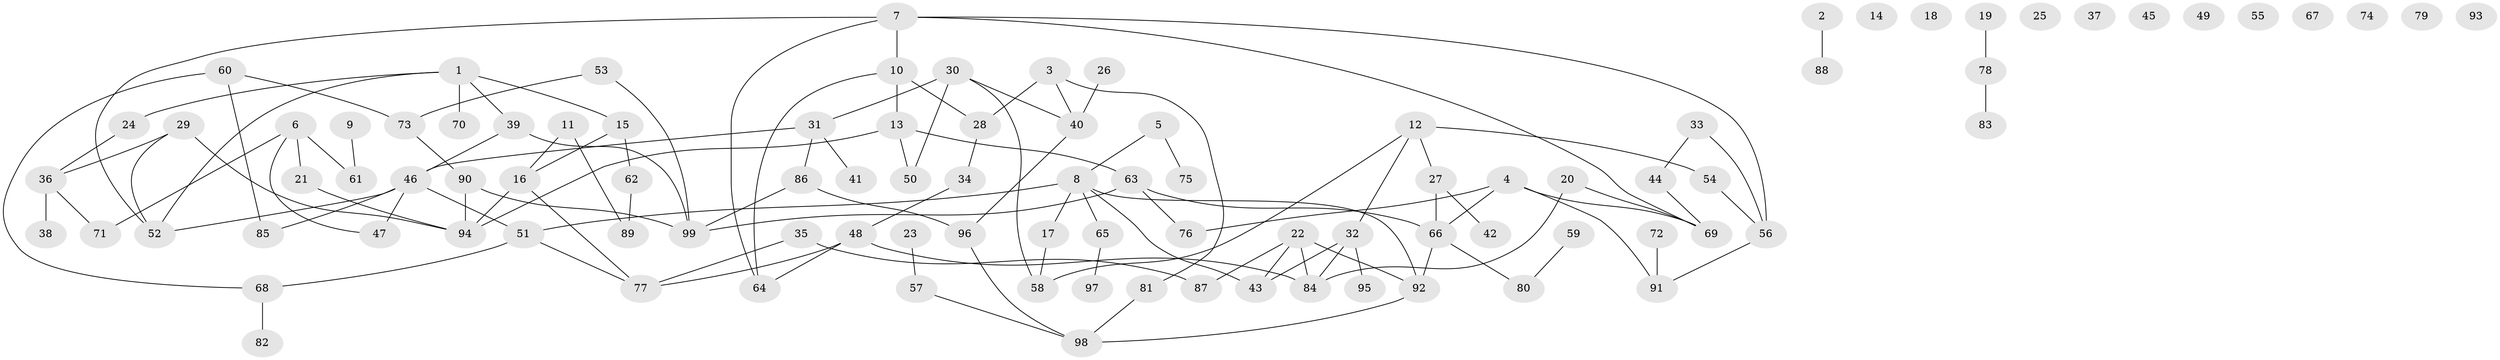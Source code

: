 // Generated by graph-tools (version 1.1) at 2025/49/03/09/25 03:49:11]
// undirected, 99 vertices, 121 edges
graph export_dot {
graph [start="1"]
  node [color=gray90,style=filled];
  1;
  2;
  3;
  4;
  5;
  6;
  7;
  8;
  9;
  10;
  11;
  12;
  13;
  14;
  15;
  16;
  17;
  18;
  19;
  20;
  21;
  22;
  23;
  24;
  25;
  26;
  27;
  28;
  29;
  30;
  31;
  32;
  33;
  34;
  35;
  36;
  37;
  38;
  39;
  40;
  41;
  42;
  43;
  44;
  45;
  46;
  47;
  48;
  49;
  50;
  51;
  52;
  53;
  54;
  55;
  56;
  57;
  58;
  59;
  60;
  61;
  62;
  63;
  64;
  65;
  66;
  67;
  68;
  69;
  70;
  71;
  72;
  73;
  74;
  75;
  76;
  77;
  78;
  79;
  80;
  81;
  82;
  83;
  84;
  85;
  86;
  87;
  88;
  89;
  90;
  91;
  92;
  93;
  94;
  95;
  96;
  97;
  98;
  99;
  1 -- 15;
  1 -- 24;
  1 -- 39;
  1 -- 52;
  1 -- 70;
  2 -- 88;
  3 -- 28;
  3 -- 40;
  3 -- 81;
  4 -- 66;
  4 -- 69;
  4 -- 76;
  4 -- 91;
  5 -- 8;
  5 -- 75;
  6 -- 21;
  6 -- 47;
  6 -- 61;
  6 -- 71;
  7 -- 10;
  7 -- 52;
  7 -- 56;
  7 -- 64;
  7 -- 69;
  8 -- 17;
  8 -- 43;
  8 -- 51;
  8 -- 65;
  8 -- 92;
  9 -- 61;
  10 -- 13;
  10 -- 28;
  10 -- 64;
  11 -- 16;
  11 -- 89;
  12 -- 27;
  12 -- 32;
  12 -- 54;
  12 -- 58;
  13 -- 50;
  13 -- 63;
  13 -- 94;
  15 -- 16;
  15 -- 62;
  16 -- 77;
  16 -- 94;
  17 -- 58;
  19 -- 78;
  20 -- 69;
  20 -- 84;
  21 -- 94;
  22 -- 43;
  22 -- 84;
  22 -- 87;
  22 -- 92;
  23 -- 57;
  24 -- 36;
  26 -- 40;
  27 -- 42;
  27 -- 66;
  28 -- 34;
  29 -- 36;
  29 -- 52;
  29 -- 94;
  30 -- 31;
  30 -- 40;
  30 -- 50;
  30 -- 58;
  31 -- 41;
  31 -- 46;
  31 -- 86;
  32 -- 43;
  32 -- 84;
  32 -- 95;
  33 -- 44;
  33 -- 56;
  34 -- 48;
  35 -- 77;
  35 -- 87;
  36 -- 38;
  36 -- 71;
  39 -- 46;
  39 -- 99;
  40 -- 96;
  44 -- 69;
  46 -- 47;
  46 -- 51;
  46 -- 52;
  46 -- 85;
  48 -- 64;
  48 -- 77;
  48 -- 84;
  51 -- 68;
  51 -- 77;
  53 -- 73;
  53 -- 99;
  54 -- 56;
  56 -- 91;
  57 -- 98;
  59 -- 80;
  60 -- 68;
  60 -- 73;
  60 -- 85;
  62 -- 89;
  63 -- 66;
  63 -- 76;
  63 -- 99;
  65 -- 97;
  66 -- 80;
  66 -- 92;
  68 -- 82;
  72 -- 91;
  73 -- 90;
  78 -- 83;
  81 -- 98;
  86 -- 96;
  86 -- 99;
  90 -- 94;
  90 -- 99;
  92 -- 98;
  96 -- 98;
}
